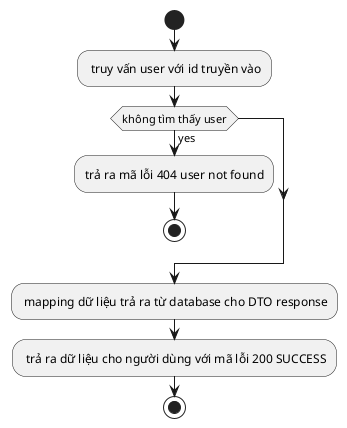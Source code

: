 @startuml
start
: truy vấn user với id truyền vào;
if (không tìm thấy user) is (yes) then
  :trả ra mã lỗi 404 user not found;
  stop
endif
: mapping dữ liệu trả ra từ database cho DTO response;
: trả ra dữ liệu cho người dùng với mã lỗi 200 SUCCESS;
stop
@enduml